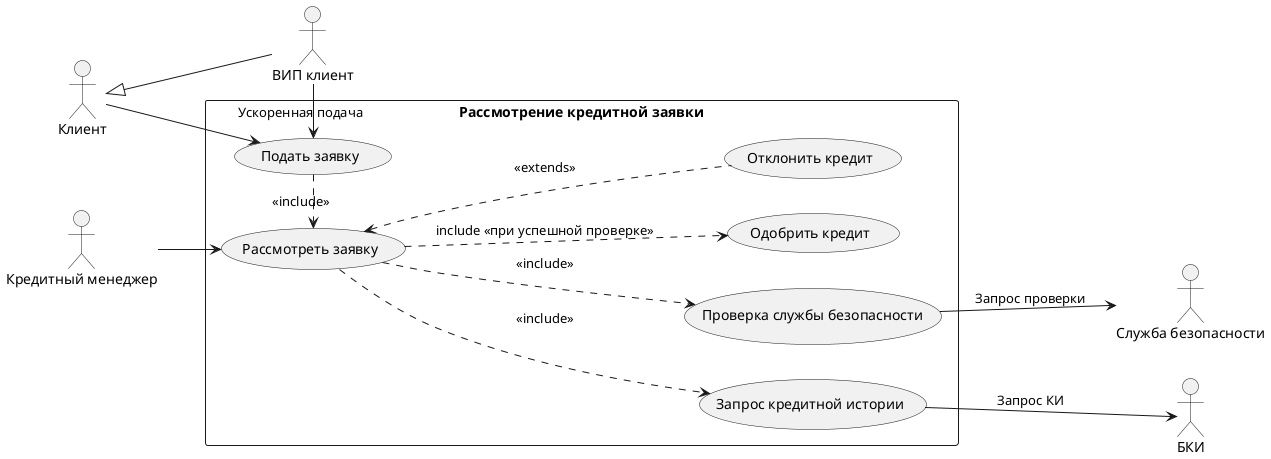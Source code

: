 @startuml
left to right direction
skinparam packageStyle rectangle

actor Client as "Клиент"
actor vipClient as "ВИП клиент"
actor CreditManager as "Кредитный менеджер"
actor SecurityService as "Служба безопасности"
actor BKI as "БКИ"

Client <|-- vipClient

rectangle "Рассмотрение кредитной заявки" {
(Подать заявку) as UC1
(Рассмотреть заявку) as UC2
(Проверка службы безопасности) as UC3
(Запрос кредитной истории) as UC4
(Одобрить кредит) as UC5
(Отклонить кредит) as UC6
}

Client --> UC1
vipClient -left-> UC1: Ускоренная подача
UC1 .> UC2: <<include>>
CreditManager --> UC2
UC2 ..> UC3: <<include>>
UC2 ..> UC4: <<include>>
UC3 --> SecurityService: Запрос проверки
UC4 --> BKI: Запрос КИ
UC2 ..> UC5: include <<при успешной проверке>>
UC2 <.. UC6: <<extends>>

@enduml
